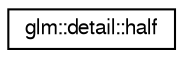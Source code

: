 digraph "Graphical Class Hierarchy"
{
  edge [fontname="FreeSans",fontsize="10",labelfontname="FreeSans",labelfontsize="10"];
  node [fontname="FreeSans",fontsize="10",shape=record];
  rankdir="LR";
  Node1 [label="glm::detail::half",height=0.2,width=0.4,color="black", fillcolor="white", style="filled",URL="$d8/d7f/classglm_1_1detail_1_1half.html"];
}
